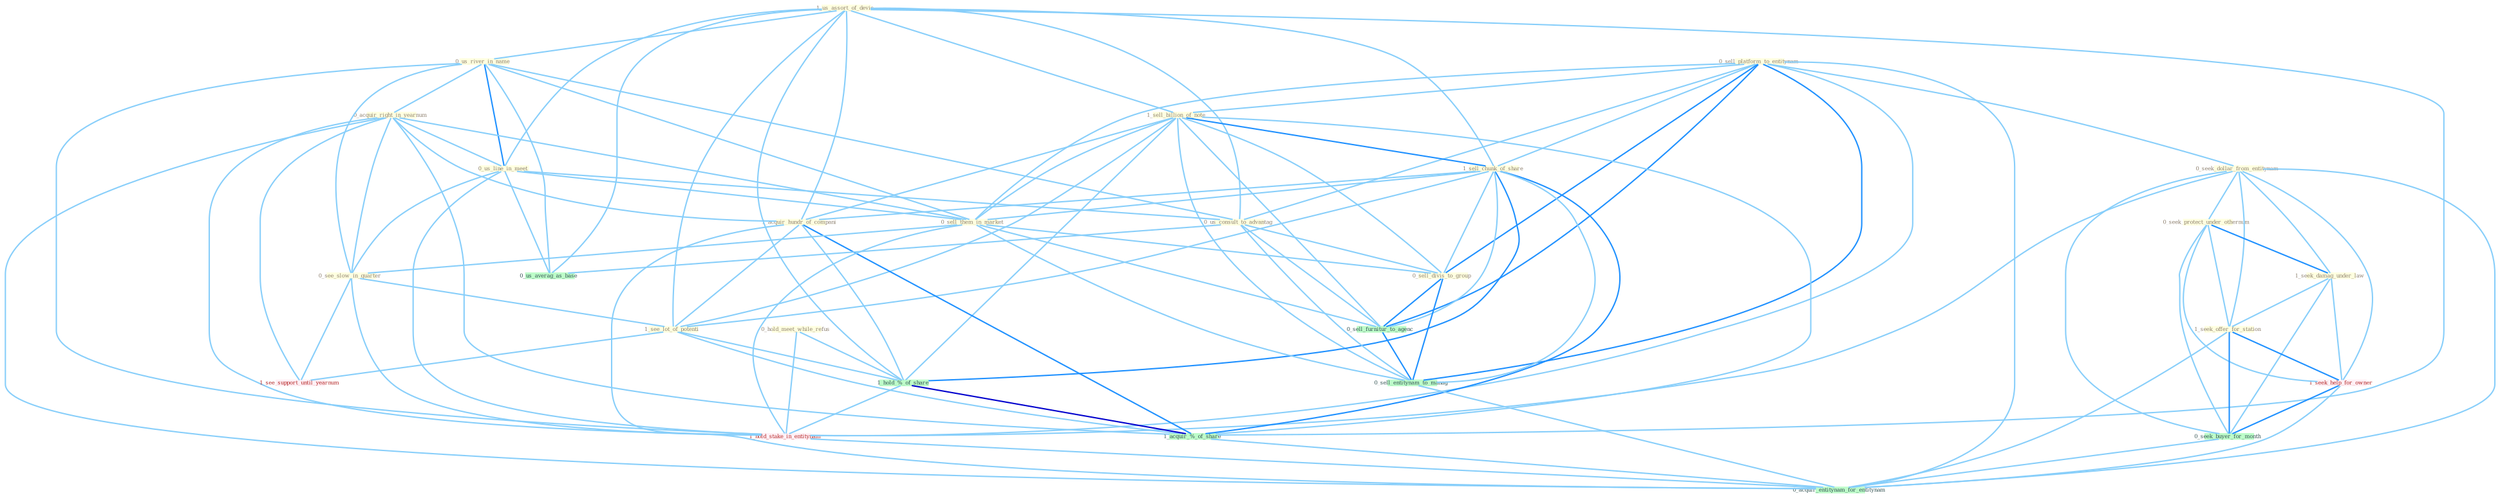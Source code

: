 Graph G{ 
    node
    [shape=polygon,style=filled,width=.5,height=.06,color="#BDFCC9",fixedsize=true,fontsize=4,
    fontcolor="#2f4f4f"];
    {node
    [color="#ffffe0", fontcolor="#8b7d6b"] "1_us_assort_of_devic " "0_sell_platform_to_entitynam " "0_seek_dollar_from_entitynam " "0_seek_protect_under_othernum " "1_sell_billion_of_note " "0_us_river_in_name " "0_acquir_right_in_yearnum " "1_sell_chunk_of_share " "1_acquir_hundr_of_compani " "0_us_line_in_meet " "0_sell_them_in_market " "1_seek_damag_under_law " "0_us_consult_to_advantag " "0_see_slow_in_quarter " "0_sell_divis_to_group " "1_see_lot_of_potenti " "1_seek_offer_for_station " "0_hold_meet_while_refus "}
{node [color="#fff0f5", fontcolor="#b22222"] "1_hold_stake_in_entitynam " "1_seek_help_for_owner " "1_see_support_until_yearnum "}
edge [color="#B0E2FF"];

	"1_us_assort_of_devic " -- "1_sell_billion_of_note " [w="1", color="#87cefa" ];
	"1_us_assort_of_devic " -- "0_us_river_in_name " [w="1", color="#87cefa" ];
	"1_us_assort_of_devic " -- "1_sell_chunk_of_share " [w="1", color="#87cefa" ];
	"1_us_assort_of_devic " -- "1_acquir_hundr_of_compani " [w="1", color="#87cefa" ];
	"1_us_assort_of_devic " -- "0_us_line_in_meet " [w="1", color="#87cefa" ];
	"1_us_assort_of_devic " -- "0_us_consult_to_advantag " [w="1", color="#87cefa" ];
	"1_us_assort_of_devic " -- "1_see_lot_of_potenti " [w="1", color="#87cefa" ];
	"1_us_assort_of_devic " -- "1_hold_%_of_share " [w="1", color="#87cefa" ];
	"1_us_assort_of_devic " -- "1_acquir_%_of_share " [w="1", color="#87cefa" ];
	"1_us_assort_of_devic " -- "0_us_averag_as_base " [w="1", color="#87cefa" ];
	"0_sell_platform_to_entitynam " -- "0_seek_dollar_from_entitynam " [w="1", color="#87cefa" ];
	"0_sell_platform_to_entitynam " -- "1_sell_billion_of_note " [w="1", color="#87cefa" ];
	"0_sell_platform_to_entitynam " -- "1_sell_chunk_of_share " [w="1", color="#87cefa" ];
	"0_sell_platform_to_entitynam " -- "0_sell_them_in_market " [w="1", color="#87cefa" ];
	"0_sell_platform_to_entitynam " -- "0_us_consult_to_advantag " [w="1", color="#87cefa" ];
	"0_sell_platform_to_entitynam " -- "0_sell_divis_to_group " [w="2", color="#1e90ff" , len=0.8];
	"0_sell_platform_to_entitynam " -- "1_hold_stake_in_entitynam " [w="1", color="#87cefa" ];
	"0_sell_platform_to_entitynam " -- "0_sell_furnitur_to_agenc " [w="2", color="#1e90ff" , len=0.8];
	"0_sell_platform_to_entitynam " -- "0_sell_entitynam_to_manag " [w="2", color="#1e90ff" , len=0.8];
	"0_sell_platform_to_entitynam " -- "0_acquir_entitynam_for_entitynam " [w="1", color="#87cefa" ];
	"0_seek_dollar_from_entitynam " -- "0_seek_protect_under_othernum " [w="1", color="#87cefa" ];
	"0_seek_dollar_from_entitynam " -- "1_seek_damag_under_law " [w="1", color="#87cefa" ];
	"0_seek_dollar_from_entitynam " -- "1_seek_offer_for_station " [w="1", color="#87cefa" ];
	"0_seek_dollar_from_entitynam " -- "1_hold_stake_in_entitynam " [w="1", color="#87cefa" ];
	"0_seek_dollar_from_entitynam " -- "1_seek_help_for_owner " [w="1", color="#87cefa" ];
	"0_seek_dollar_from_entitynam " -- "0_seek_buyer_for_month " [w="1", color="#87cefa" ];
	"0_seek_dollar_from_entitynam " -- "0_acquir_entitynam_for_entitynam " [w="1", color="#87cefa" ];
	"0_seek_protect_under_othernum " -- "1_seek_damag_under_law " [w="2", color="#1e90ff" , len=0.8];
	"0_seek_protect_under_othernum " -- "1_seek_offer_for_station " [w="1", color="#87cefa" ];
	"0_seek_protect_under_othernum " -- "1_seek_help_for_owner " [w="1", color="#87cefa" ];
	"0_seek_protect_under_othernum " -- "0_seek_buyer_for_month " [w="1", color="#87cefa" ];
	"1_sell_billion_of_note " -- "1_sell_chunk_of_share " [w="2", color="#1e90ff" , len=0.8];
	"1_sell_billion_of_note " -- "1_acquir_hundr_of_compani " [w="1", color="#87cefa" ];
	"1_sell_billion_of_note " -- "0_sell_them_in_market " [w="1", color="#87cefa" ];
	"1_sell_billion_of_note " -- "0_sell_divis_to_group " [w="1", color="#87cefa" ];
	"1_sell_billion_of_note " -- "1_see_lot_of_potenti " [w="1", color="#87cefa" ];
	"1_sell_billion_of_note " -- "1_hold_%_of_share " [w="1", color="#87cefa" ];
	"1_sell_billion_of_note " -- "1_acquir_%_of_share " [w="1", color="#87cefa" ];
	"1_sell_billion_of_note " -- "0_sell_furnitur_to_agenc " [w="1", color="#87cefa" ];
	"1_sell_billion_of_note " -- "0_sell_entitynam_to_manag " [w="1", color="#87cefa" ];
	"0_us_river_in_name " -- "0_acquir_right_in_yearnum " [w="1", color="#87cefa" ];
	"0_us_river_in_name " -- "0_us_line_in_meet " [w="2", color="#1e90ff" , len=0.8];
	"0_us_river_in_name " -- "0_sell_them_in_market " [w="1", color="#87cefa" ];
	"0_us_river_in_name " -- "0_us_consult_to_advantag " [w="1", color="#87cefa" ];
	"0_us_river_in_name " -- "0_see_slow_in_quarter " [w="1", color="#87cefa" ];
	"0_us_river_in_name " -- "1_hold_stake_in_entitynam " [w="1", color="#87cefa" ];
	"0_us_river_in_name " -- "0_us_averag_as_base " [w="1", color="#87cefa" ];
	"0_acquir_right_in_yearnum " -- "1_acquir_hundr_of_compani " [w="1", color="#87cefa" ];
	"0_acquir_right_in_yearnum " -- "0_us_line_in_meet " [w="1", color="#87cefa" ];
	"0_acquir_right_in_yearnum " -- "0_sell_them_in_market " [w="1", color="#87cefa" ];
	"0_acquir_right_in_yearnum " -- "0_see_slow_in_quarter " [w="1", color="#87cefa" ];
	"0_acquir_right_in_yearnum " -- "1_hold_stake_in_entitynam " [w="1", color="#87cefa" ];
	"0_acquir_right_in_yearnum " -- "1_acquir_%_of_share " [w="1", color="#87cefa" ];
	"0_acquir_right_in_yearnum " -- "1_see_support_until_yearnum " [w="1", color="#87cefa" ];
	"0_acquir_right_in_yearnum " -- "0_acquir_entitynam_for_entitynam " [w="1", color="#87cefa" ];
	"1_sell_chunk_of_share " -- "1_acquir_hundr_of_compani " [w="1", color="#87cefa" ];
	"1_sell_chunk_of_share " -- "0_sell_them_in_market " [w="1", color="#87cefa" ];
	"1_sell_chunk_of_share " -- "0_sell_divis_to_group " [w="1", color="#87cefa" ];
	"1_sell_chunk_of_share " -- "1_see_lot_of_potenti " [w="1", color="#87cefa" ];
	"1_sell_chunk_of_share " -- "1_hold_%_of_share " [w="2", color="#1e90ff" , len=0.8];
	"1_sell_chunk_of_share " -- "1_acquir_%_of_share " [w="2", color="#1e90ff" , len=0.8];
	"1_sell_chunk_of_share " -- "0_sell_furnitur_to_agenc " [w="1", color="#87cefa" ];
	"1_sell_chunk_of_share " -- "0_sell_entitynam_to_manag " [w="1", color="#87cefa" ];
	"1_acquir_hundr_of_compani " -- "1_see_lot_of_potenti " [w="1", color="#87cefa" ];
	"1_acquir_hundr_of_compani " -- "1_hold_%_of_share " [w="1", color="#87cefa" ];
	"1_acquir_hundr_of_compani " -- "1_acquir_%_of_share " [w="2", color="#1e90ff" , len=0.8];
	"1_acquir_hundr_of_compani " -- "0_acquir_entitynam_for_entitynam " [w="1", color="#87cefa" ];
	"0_us_line_in_meet " -- "0_sell_them_in_market " [w="1", color="#87cefa" ];
	"0_us_line_in_meet " -- "0_us_consult_to_advantag " [w="1", color="#87cefa" ];
	"0_us_line_in_meet " -- "0_see_slow_in_quarter " [w="1", color="#87cefa" ];
	"0_us_line_in_meet " -- "1_hold_stake_in_entitynam " [w="1", color="#87cefa" ];
	"0_us_line_in_meet " -- "0_us_averag_as_base " [w="1", color="#87cefa" ];
	"0_sell_them_in_market " -- "0_see_slow_in_quarter " [w="1", color="#87cefa" ];
	"0_sell_them_in_market " -- "0_sell_divis_to_group " [w="1", color="#87cefa" ];
	"0_sell_them_in_market " -- "1_hold_stake_in_entitynam " [w="1", color="#87cefa" ];
	"0_sell_them_in_market " -- "0_sell_furnitur_to_agenc " [w="1", color="#87cefa" ];
	"0_sell_them_in_market " -- "0_sell_entitynam_to_manag " [w="1", color="#87cefa" ];
	"1_seek_damag_under_law " -- "1_seek_offer_for_station " [w="1", color="#87cefa" ];
	"1_seek_damag_under_law " -- "1_seek_help_for_owner " [w="1", color="#87cefa" ];
	"1_seek_damag_under_law " -- "0_seek_buyer_for_month " [w="1", color="#87cefa" ];
	"0_us_consult_to_advantag " -- "0_sell_divis_to_group " [w="1", color="#87cefa" ];
	"0_us_consult_to_advantag " -- "0_sell_furnitur_to_agenc " [w="1", color="#87cefa" ];
	"0_us_consult_to_advantag " -- "0_us_averag_as_base " [w="1", color="#87cefa" ];
	"0_us_consult_to_advantag " -- "0_sell_entitynam_to_manag " [w="1", color="#87cefa" ];
	"0_see_slow_in_quarter " -- "1_see_lot_of_potenti " [w="1", color="#87cefa" ];
	"0_see_slow_in_quarter " -- "1_hold_stake_in_entitynam " [w="1", color="#87cefa" ];
	"0_see_slow_in_quarter " -- "1_see_support_until_yearnum " [w="1", color="#87cefa" ];
	"0_sell_divis_to_group " -- "0_sell_furnitur_to_agenc " [w="2", color="#1e90ff" , len=0.8];
	"0_sell_divis_to_group " -- "0_sell_entitynam_to_manag " [w="2", color="#1e90ff" , len=0.8];
	"1_see_lot_of_potenti " -- "1_hold_%_of_share " [w="1", color="#87cefa" ];
	"1_see_lot_of_potenti " -- "1_acquir_%_of_share " [w="1", color="#87cefa" ];
	"1_see_lot_of_potenti " -- "1_see_support_until_yearnum " [w="1", color="#87cefa" ];
	"1_seek_offer_for_station " -- "1_seek_help_for_owner " [w="2", color="#1e90ff" , len=0.8];
	"1_seek_offer_for_station " -- "0_seek_buyer_for_month " [w="2", color="#1e90ff" , len=0.8];
	"1_seek_offer_for_station " -- "0_acquir_entitynam_for_entitynam " [w="1", color="#87cefa" ];
	"0_hold_meet_while_refus " -- "1_hold_%_of_share " [w="1", color="#87cefa" ];
	"0_hold_meet_while_refus " -- "1_hold_stake_in_entitynam " [w="1", color="#87cefa" ];
	"1_hold_%_of_share " -- "1_hold_stake_in_entitynam " [w="1", color="#87cefa" ];
	"1_hold_%_of_share " -- "1_acquir_%_of_share " [w="3", color="#0000cd" , len=0.6];
	"1_hold_stake_in_entitynam " -- "0_acquir_entitynam_for_entitynam " [w="1", color="#87cefa" ];
	"1_seek_help_for_owner " -- "0_seek_buyer_for_month " [w="2", color="#1e90ff" , len=0.8];
	"1_seek_help_for_owner " -- "0_acquir_entitynam_for_entitynam " [w="1", color="#87cefa" ];
	"0_seek_buyer_for_month " -- "0_acquir_entitynam_for_entitynam " [w="1", color="#87cefa" ];
	"1_acquir_%_of_share " -- "0_acquir_entitynam_for_entitynam " [w="1", color="#87cefa" ];
	"0_sell_furnitur_to_agenc " -- "0_sell_entitynam_to_manag " [w="2", color="#1e90ff" , len=0.8];
	"0_sell_entitynam_to_manag " -- "0_acquir_entitynam_for_entitynam " [w="1", color="#87cefa" ];
}